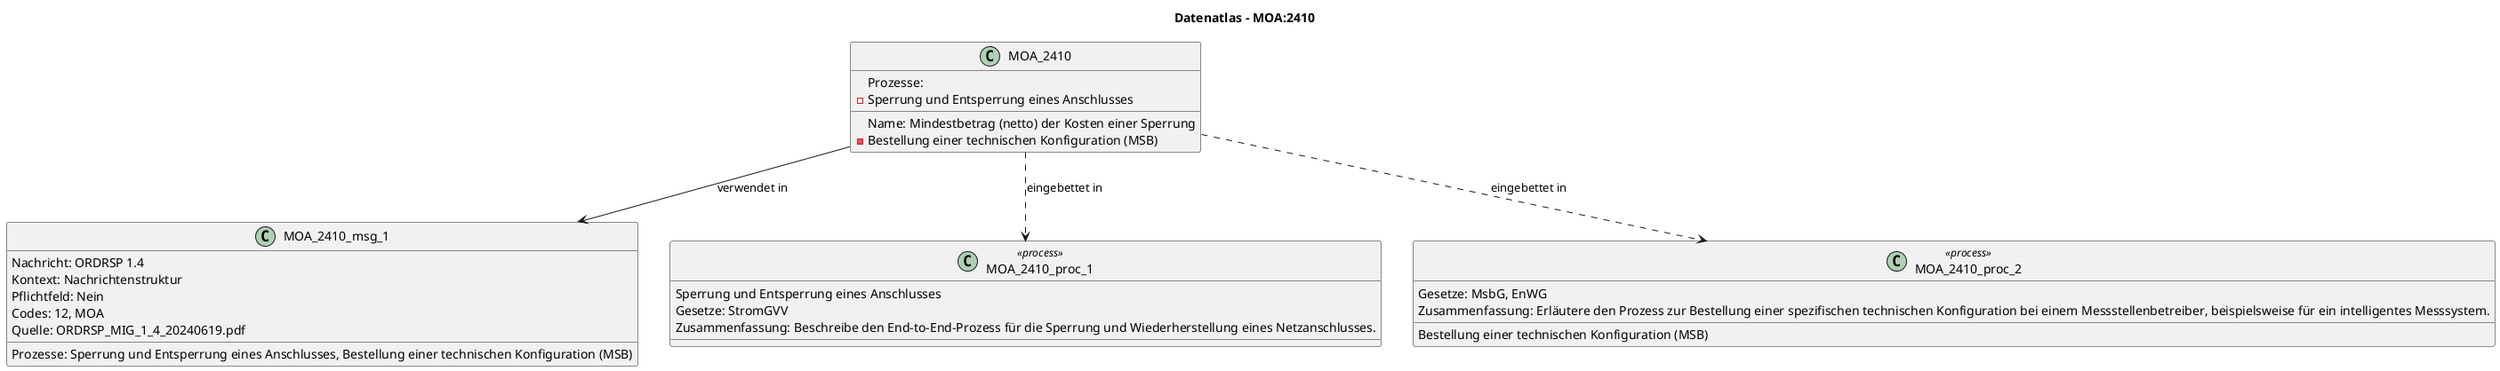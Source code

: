 @startuml
title Datenatlas – MOA:2410
class MOA_2410 {
  Name: Mindestbetrag (netto) der Kosten einer Sperrung
  Prozesse:
    - Sperrung und Entsperrung eines Anschlusses
    - Bestellung einer technischen Konfiguration (MSB)
}
class MOA_2410_msg_1 {
  Nachricht: ORDRSP 1.4
  Kontext: Nachrichtenstruktur
  Pflichtfeld: Nein
  Codes: 12, MOA
  Prozesse: Sperrung und Entsperrung eines Anschlusses, Bestellung einer technischen Konfiguration (MSB)
  Quelle: ORDRSP_MIG_1_4_20240619.pdf
}
MOA_2410 --> MOA_2410_msg_1 : verwendet in
class MOA_2410_proc_1 <<process>> {
  Sperrung und Entsperrung eines Anschlusses
  Gesetze: StromGVV
  Zusammenfassung: Beschreibe den End-to-End-Prozess für die Sperrung und Wiederherstellung eines Netzanschlusses.
}
MOA_2410 ..> MOA_2410_proc_1 : eingebettet in
class MOA_2410_proc_2 <<process>> {
  Bestellung einer technischen Konfiguration (MSB)
  Gesetze: MsbG, EnWG
  Zusammenfassung: Erläutere den Prozess zur Bestellung einer spezifischen technischen Konfiguration bei einem Messstellenbetreiber, beispielsweise für ein intelligentes Messsystem.
}
MOA_2410 ..> MOA_2410_proc_2 : eingebettet in
@enduml